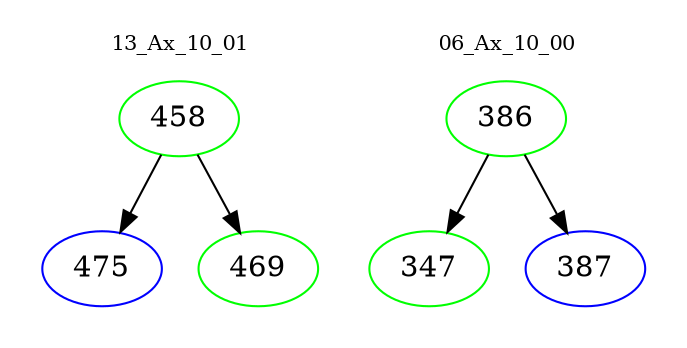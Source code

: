 digraph{
subgraph cluster_0 {
color = white
label = "13_Ax_10_01";
fontsize=10;
T0_458 [label="458", color="green"]
T0_458 -> T0_475 [color="black"]
T0_475 [label="475", color="blue"]
T0_458 -> T0_469 [color="black"]
T0_469 [label="469", color="green"]
}
subgraph cluster_1 {
color = white
label = "06_Ax_10_00";
fontsize=10;
T1_386 [label="386", color="green"]
T1_386 -> T1_347 [color="black"]
T1_347 [label="347", color="green"]
T1_386 -> T1_387 [color="black"]
T1_387 [label="387", color="blue"]
}
}

